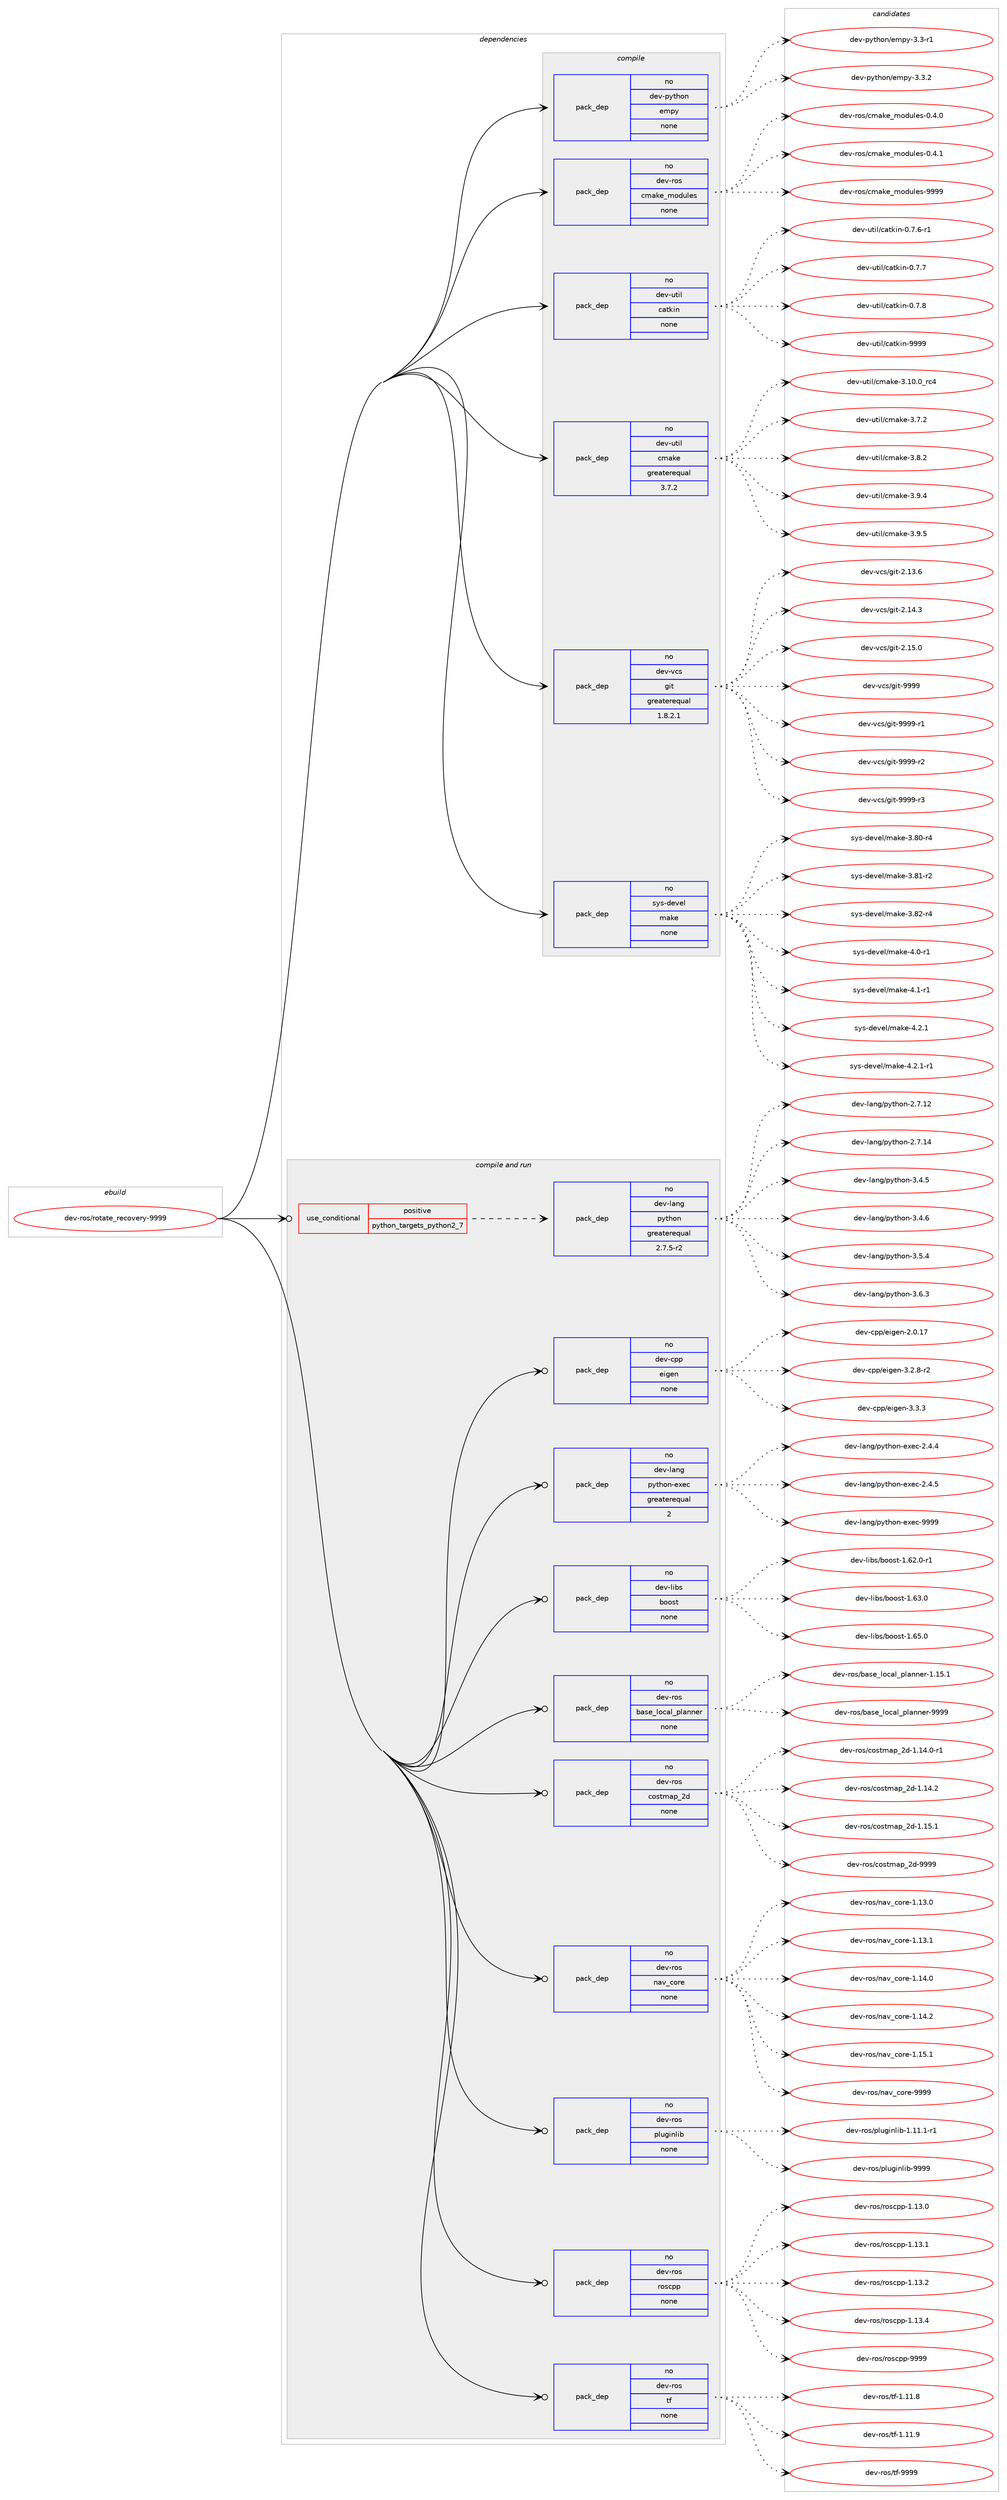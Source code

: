 digraph prolog {

# *************
# Graph options
# *************

newrank=true;
concentrate=true;
compound=true;
graph [rankdir=LR,fontname=Helvetica,fontsize=10,ranksep=1.5];#, ranksep=2.5, nodesep=0.2];
edge  [arrowhead=vee];
node  [fontname=Helvetica,fontsize=10];

# **********
# The ebuild
# **********

subgraph cluster_leftcol {
color=gray;
rank=same;
label=<<i>ebuild</i>>;
id [label="dev-ros/rotate_recovery-9999", color=red, width=4, href="../dev-ros/rotate_recovery-9999.svg"];
}

# ****************
# The dependencies
# ****************

subgraph cluster_midcol {
color=gray;
label=<<i>dependencies</i>>;
subgraph cluster_compile {
fillcolor="#eeeeee";
style=filled;
label=<<i>compile</i>>;
subgraph pack161265 {
dependency212270 [label=<<TABLE BORDER="0" CELLBORDER="1" CELLSPACING="0" CELLPADDING="4" WIDTH="220"><TR><TD ROWSPAN="6" CELLPADDING="30">pack_dep</TD></TR><TR><TD WIDTH="110">no</TD></TR><TR><TD>dev-python</TD></TR><TR><TD>empy</TD></TR><TR><TD>none</TD></TR><TR><TD></TD></TR></TABLE>>, shape=none, color=blue];
}
id:e -> dependency212270:w [weight=20,style="solid",arrowhead="vee"];
subgraph pack161266 {
dependency212271 [label=<<TABLE BORDER="0" CELLBORDER="1" CELLSPACING="0" CELLPADDING="4" WIDTH="220"><TR><TD ROWSPAN="6" CELLPADDING="30">pack_dep</TD></TR><TR><TD WIDTH="110">no</TD></TR><TR><TD>dev-ros</TD></TR><TR><TD>cmake_modules</TD></TR><TR><TD>none</TD></TR><TR><TD></TD></TR></TABLE>>, shape=none, color=blue];
}
id:e -> dependency212271:w [weight=20,style="solid",arrowhead="vee"];
subgraph pack161267 {
dependency212272 [label=<<TABLE BORDER="0" CELLBORDER="1" CELLSPACING="0" CELLPADDING="4" WIDTH="220"><TR><TD ROWSPAN="6" CELLPADDING="30">pack_dep</TD></TR><TR><TD WIDTH="110">no</TD></TR><TR><TD>dev-util</TD></TR><TR><TD>catkin</TD></TR><TR><TD>none</TD></TR><TR><TD></TD></TR></TABLE>>, shape=none, color=blue];
}
id:e -> dependency212272:w [weight=20,style="solid",arrowhead="vee"];
subgraph pack161268 {
dependency212273 [label=<<TABLE BORDER="0" CELLBORDER="1" CELLSPACING="0" CELLPADDING="4" WIDTH="220"><TR><TD ROWSPAN="6" CELLPADDING="30">pack_dep</TD></TR><TR><TD WIDTH="110">no</TD></TR><TR><TD>dev-util</TD></TR><TR><TD>cmake</TD></TR><TR><TD>greaterequal</TD></TR><TR><TD>3.7.2</TD></TR></TABLE>>, shape=none, color=blue];
}
id:e -> dependency212273:w [weight=20,style="solid",arrowhead="vee"];
subgraph pack161269 {
dependency212274 [label=<<TABLE BORDER="0" CELLBORDER="1" CELLSPACING="0" CELLPADDING="4" WIDTH="220"><TR><TD ROWSPAN="6" CELLPADDING="30">pack_dep</TD></TR><TR><TD WIDTH="110">no</TD></TR><TR><TD>dev-vcs</TD></TR><TR><TD>git</TD></TR><TR><TD>greaterequal</TD></TR><TR><TD>1.8.2.1</TD></TR></TABLE>>, shape=none, color=blue];
}
id:e -> dependency212274:w [weight=20,style="solid",arrowhead="vee"];
subgraph pack161270 {
dependency212275 [label=<<TABLE BORDER="0" CELLBORDER="1" CELLSPACING="0" CELLPADDING="4" WIDTH="220"><TR><TD ROWSPAN="6" CELLPADDING="30">pack_dep</TD></TR><TR><TD WIDTH="110">no</TD></TR><TR><TD>sys-devel</TD></TR><TR><TD>make</TD></TR><TR><TD>none</TD></TR><TR><TD></TD></TR></TABLE>>, shape=none, color=blue];
}
id:e -> dependency212275:w [weight=20,style="solid",arrowhead="vee"];
}
subgraph cluster_compileandrun {
fillcolor="#eeeeee";
style=filled;
label=<<i>compile and run</i>>;
subgraph cond47018 {
dependency212276 [label=<<TABLE BORDER="0" CELLBORDER="1" CELLSPACING="0" CELLPADDING="4"><TR><TD ROWSPAN="3" CELLPADDING="10">use_conditional</TD></TR><TR><TD>positive</TD></TR><TR><TD>python_targets_python2_7</TD></TR></TABLE>>, shape=none, color=red];
subgraph pack161271 {
dependency212277 [label=<<TABLE BORDER="0" CELLBORDER="1" CELLSPACING="0" CELLPADDING="4" WIDTH="220"><TR><TD ROWSPAN="6" CELLPADDING="30">pack_dep</TD></TR><TR><TD WIDTH="110">no</TD></TR><TR><TD>dev-lang</TD></TR><TR><TD>python</TD></TR><TR><TD>greaterequal</TD></TR><TR><TD>2.7.5-r2</TD></TR></TABLE>>, shape=none, color=blue];
}
dependency212276:e -> dependency212277:w [weight=20,style="dashed",arrowhead="vee"];
}
id:e -> dependency212276:w [weight=20,style="solid",arrowhead="odotvee"];
subgraph pack161272 {
dependency212278 [label=<<TABLE BORDER="0" CELLBORDER="1" CELLSPACING="0" CELLPADDING="4" WIDTH="220"><TR><TD ROWSPAN="6" CELLPADDING="30">pack_dep</TD></TR><TR><TD WIDTH="110">no</TD></TR><TR><TD>dev-cpp</TD></TR><TR><TD>eigen</TD></TR><TR><TD>none</TD></TR><TR><TD></TD></TR></TABLE>>, shape=none, color=blue];
}
id:e -> dependency212278:w [weight=20,style="solid",arrowhead="odotvee"];
subgraph pack161273 {
dependency212279 [label=<<TABLE BORDER="0" CELLBORDER="1" CELLSPACING="0" CELLPADDING="4" WIDTH="220"><TR><TD ROWSPAN="6" CELLPADDING="30">pack_dep</TD></TR><TR><TD WIDTH="110">no</TD></TR><TR><TD>dev-lang</TD></TR><TR><TD>python-exec</TD></TR><TR><TD>greaterequal</TD></TR><TR><TD>2</TD></TR></TABLE>>, shape=none, color=blue];
}
id:e -> dependency212279:w [weight=20,style="solid",arrowhead="odotvee"];
subgraph pack161274 {
dependency212280 [label=<<TABLE BORDER="0" CELLBORDER="1" CELLSPACING="0" CELLPADDING="4" WIDTH="220"><TR><TD ROWSPAN="6" CELLPADDING="30">pack_dep</TD></TR><TR><TD WIDTH="110">no</TD></TR><TR><TD>dev-libs</TD></TR><TR><TD>boost</TD></TR><TR><TD>none</TD></TR><TR><TD></TD></TR></TABLE>>, shape=none, color=blue];
}
id:e -> dependency212280:w [weight=20,style="solid",arrowhead="odotvee"];
subgraph pack161275 {
dependency212281 [label=<<TABLE BORDER="0" CELLBORDER="1" CELLSPACING="0" CELLPADDING="4" WIDTH="220"><TR><TD ROWSPAN="6" CELLPADDING="30">pack_dep</TD></TR><TR><TD WIDTH="110">no</TD></TR><TR><TD>dev-ros</TD></TR><TR><TD>base_local_planner</TD></TR><TR><TD>none</TD></TR><TR><TD></TD></TR></TABLE>>, shape=none, color=blue];
}
id:e -> dependency212281:w [weight=20,style="solid",arrowhead="odotvee"];
subgraph pack161276 {
dependency212282 [label=<<TABLE BORDER="0" CELLBORDER="1" CELLSPACING="0" CELLPADDING="4" WIDTH="220"><TR><TD ROWSPAN="6" CELLPADDING="30">pack_dep</TD></TR><TR><TD WIDTH="110">no</TD></TR><TR><TD>dev-ros</TD></TR><TR><TD>costmap_2d</TD></TR><TR><TD>none</TD></TR><TR><TD></TD></TR></TABLE>>, shape=none, color=blue];
}
id:e -> dependency212282:w [weight=20,style="solid",arrowhead="odotvee"];
subgraph pack161277 {
dependency212283 [label=<<TABLE BORDER="0" CELLBORDER="1" CELLSPACING="0" CELLPADDING="4" WIDTH="220"><TR><TD ROWSPAN="6" CELLPADDING="30">pack_dep</TD></TR><TR><TD WIDTH="110">no</TD></TR><TR><TD>dev-ros</TD></TR><TR><TD>nav_core</TD></TR><TR><TD>none</TD></TR><TR><TD></TD></TR></TABLE>>, shape=none, color=blue];
}
id:e -> dependency212283:w [weight=20,style="solid",arrowhead="odotvee"];
subgraph pack161278 {
dependency212284 [label=<<TABLE BORDER="0" CELLBORDER="1" CELLSPACING="0" CELLPADDING="4" WIDTH="220"><TR><TD ROWSPAN="6" CELLPADDING="30">pack_dep</TD></TR><TR><TD WIDTH="110">no</TD></TR><TR><TD>dev-ros</TD></TR><TR><TD>pluginlib</TD></TR><TR><TD>none</TD></TR><TR><TD></TD></TR></TABLE>>, shape=none, color=blue];
}
id:e -> dependency212284:w [weight=20,style="solid",arrowhead="odotvee"];
subgraph pack161279 {
dependency212285 [label=<<TABLE BORDER="0" CELLBORDER="1" CELLSPACING="0" CELLPADDING="4" WIDTH="220"><TR><TD ROWSPAN="6" CELLPADDING="30">pack_dep</TD></TR><TR><TD WIDTH="110">no</TD></TR><TR><TD>dev-ros</TD></TR><TR><TD>roscpp</TD></TR><TR><TD>none</TD></TR><TR><TD></TD></TR></TABLE>>, shape=none, color=blue];
}
id:e -> dependency212285:w [weight=20,style="solid",arrowhead="odotvee"];
subgraph pack161280 {
dependency212286 [label=<<TABLE BORDER="0" CELLBORDER="1" CELLSPACING="0" CELLPADDING="4" WIDTH="220"><TR><TD ROWSPAN="6" CELLPADDING="30">pack_dep</TD></TR><TR><TD WIDTH="110">no</TD></TR><TR><TD>dev-ros</TD></TR><TR><TD>tf</TD></TR><TR><TD>none</TD></TR><TR><TD></TD></TR></TABLE>>, shape=none, color=blue];
}
id:e -> dependency212286:w [weight=20,style="solid",arrowhead="odotvee"];
}
subgraph cluster_run {
fillcolor="#eeeeee";
style=filled;
label=<<i>run</i>>;
}
}

# **************
# The candidates
# **************

subgraph cluster_choices {
rank=same;
color=gray;
label=<<i>candidates</i>>;

subgraph choice161265 {
color=black;
nodesep=1;
choice1001011184511212111610411111047101109112121455146514511449 [label="dev-python/empy-3.3-r1", color=red, width=4,href="../dev-python/empy-3.3-r1.svg"];
choice1001011184511212111610411111047101109112121455146514650 [label="dev-python/empy-3.3.2", color=red, width=4,href="../dev-python/empy-3.3.2.svg"];
dependency212270:e -> choice1001011184511212111610411111047101109112121455146514511449:w [style=dotted,weight="100"];
dependency212270:e -> choice1001011184511212111610411111047101109112121455146514650:w [style=dotted,weight="100"];
}
subgraph choice161266 {
color=black;
nodesep=1;
choice1001011184511411111547991099710710195109111100117108101115454846524648 [label="dev-ros/cmake_modules-0.4.0", color=red, width=4,href="../dev-ros/cmake_modules-0.4.0.svg"];
choice1001011184511411111547991099710710195109111100117108101115454846524649 [label="dev-ros/cmake_modules-0.4.1", color=red, width=4,href="../dev-ros/cmake_modules-0.4.1.svg"];
choice10010111845114111115479910997107101951091111001171081011154557575757 [label="dev-ros/cmake_modules-9999", color=red, width=4,href="../dev-ros/cmake_modules-9999.svg"];
dependency212271:e -> choice1001011184511411111547991099710710195109111100117108101115454846524648:w [style=dotted,weight="100"];
dependency212271:e -> choice1001011184511411111547991099710710195109111100117108101115454846524649:w [style=dotted,weight="100"];
dependency212271:e -> choice10010111845114111115479910997107101951091111001171081011154557575757:w [style=dotted,weight="100"];
}
subgraph choice161267 {
color=black;
nodesep=1;
choice100101118451171161051084799971161071051104548465546544511449 [label="dev-util/catkin-0.7.6-r1", color=red, width=4,href="../dev-util/catkin-0.7.6-r1.svg"];
choice10010111845117116105108479997116107105110454846554655 [label="dev-util/catkin-0.7.7", color=red, width=4,href="../dev-util/catkin-0.7.7.svg"];
choice10010111845117116105108479997116107105110454846554656 [label="dev-util/catkin-0.7.8", color=red, width=4,href="../dev-util/catkin-0.7.8.svg"];
choice100101118451171161051084799971161071051104557575757 [label="dev-util/catkin-9999", color=red, width=4,href="../dev-util/catkin-9999.svg"];
dependency212272:e -> choice100101118451171161051084799971161071051104548465546544511449:w [style=dotted,weight="100"];
dependency212272:e -> choice10010111845117116105108479997116107105110454846554655:w [style=dotted,weight="100"];
dependency212272:e -> choice10010111845117116105108479997116107105110454846554656:w [style=dotted,weight="100"];
dependency212272:e -> choice100101118451171161051084799971161071051104557575757:w [style=dotted,weight="100"];
}
subgraph choice161268 {
color=black;
nodesep=1;
choice1001011184511711610510847991099710710145514649484648951149952 [label="dev-util/cmake-3.10.0_rc4", color=red, width=4,href="../dev-util/cmake-3.10.0_rc4.svg"];
choice10010111845117116105108479910997107101455146554650 [label="dev-util/cmake-3.7.2", color=red, width=4,href="../dev-util/cmake-3.7.2.svg"];
choice10010111845117116105108479910997107101455146564650 [label="dev-util/cmake-3.8.2", color=red, width=4,href="../dev-util/cmake-3.8.2.svg"];
choice10010111845117116105108479910997107101455146574652 [label="dev-util/cmake-3.9.4", color=red, width=4,href="../dev-util/cmake-3.9.4.svg"];
choice10010111845117116105108479910997107101455146574653 [label="dev-util/cmake-3.9.5", color=red, width=4,href="../dev-util/cmake-3.9.5.svg"];
dependency212273:e -> choice1001011184511711610510847991099710710145514649484648951149952:w [style=dotted,weight="100"];
dependency212273:e -> choice10010111845117116105108479910997107101455146554650:w [style=dotted,weight="100"];
dependency212273:e -> choice10010111845117116105108479910997107101455146564650:w [style=dotted,weight="100"];
dependency212273:e -> choice10010111845117116105108479910997107101455146574652:w [style=dotted,weight="100"];
dependency212273:e -> choice10010111845117116105108479910997107101455146574653:w [style=dotted,weight="100"];
}
subgraph choice161269 {
color=black;
nodesep=1;
choice10010111845118991154710310511645504649514654 [label="dev-vcs/git-2.13.6", color=red, width=4,href="../dev-vcs/git-2.13.6.svg"];
choice10010111845118991154710310511645504649524651 [label="dev-vcs/git-2.14.3", color=red, width=4,href="../dev-vcs/git-2.14.3.svg"];
choice10010111845118991154710310511645504649534648 [label="dev-vcs/git-2.15.0", color=red, width=4,href="../dev-vcs/git-2.15.0.svg"];
choice1001011184511899115471031051164557575757 [label="dev-vcs/git-9999", color=red, width=4,href="../dev-vcs/git-9999.svg"];
choice10010111845118991154710310511645575757574511449 [label="dev-vcs/git-9999-r1", color=red, width=4,href="../dev-vcs/git-9999-r1.svg"];
choice10010111845118991154710310511645575757574511450 [label="dev-vcs/git-9999-r2", color=red, width=4,href="../dev-vcs/git-9999-r2.svg"];
choice10010111845118991154710310511645575757574511451 [label="dev-vcs/git-9999-r3", color=red, width=4,href="../dev-vcs/git-9999-r3.svg"];
dependency212274:e -> choice10010111845118991154710310511645504649514654:w [style=dotted,weight="100"];
dependency212274:e -> choice10010111845118991154710310511645504649524651:w [style=dotted,weight="100"];
dependency212274:e -> choice10010111845118991154710310511645504649534648:w [style=dotted,weight="100"];
dependency212274:e -> choice1001011184511899115471031051164557575757:w [style=dotted,weight="100"];
dependency212274:e -> choice10010111845118991154710310511645575757574511449:w [style=dotted,weight="100"];
dependency212274:e -> choice10010111845118991154710310511645575757574511450:w [style=dotted,weight="100"];
dependency212274:e -> choice10010111845118991154710310511645575757574511451:w [style=dotted,weight="100"];
}
subgraph choice161270 {
color=black;
nodesep=1;
choice11512111545100101118101108471099710710145514656484511452 [label="sys-devel/make-3.80-r4", color=red, width=4,href="../sys-devel/make-3.80-r4.svg"];
choice11512111545100101118101108471099710710145514656494511450 [label="sys-devel/make-3.81-r2", color=red, width=4,href="../sys-devel/make-3.81-r2.svg"];
choice11512111545100101118101108471099710710145514656504511452 [label="sys-devel/make-3.82-r4", color=red, width=4,href="../sys-devel/make-3.82-r4.svg"];
choice115121115451001011181011084710997107101455246484511449 [label="sys-devel/make-4.0-r1", color=red, width=4,href="../sys-devel/make-4.0-r1.svg"];
choice115121115451001011181011084710997107101455246494511449 [label="sys-devel/make-4.1-r1", color=red, width=4,href="../sys-devel/make-4.1-r1.svg"];
choice115121115451001011181011084710997107101455246504649 [label="sys-devel/make-4.2.1", color=red, width=4,href="../sys-devel/make-4.2.1.svg"];
choice1151211154510010111810110847109971071014552465046494511449 [label="sys-devel/make-4.2.1-r1", color=red, width=4,href="../sys-devel/make-4.2.1-r1.svg"];
dependency212275:e -> choice11512111545100101118101108471099710710145514656484511452:w [style=dotted,weight="100"];
dependency212275:e -> choice11512111545100101118101108471099710710145514656494511450:w [style=dotted,weight="100"];
dependency212275:e -> choice11512111545100101118101108471099710710145514656504511452:w [style=dotted,weight="100"];
dependency212275:e -> choice115121115451001011181011084710997107101455246484511449:w [style=dotted,weight="100"];
dependency212275:e -> choice115121115451001011181011084710997107101455246494511449:w [style=dotted,weight="100"];
dependency212275:e -> choice115121115451001011181011084710997107101455246504649:w [style=dotted,weight="100"];
dependency212275:e -> choice1151211154510010111810110847109971071014552465046494511449:w [style=dotted,weight="100"];
}
subgraph choice161271 {
color=black;
nodesep=1;
choice10010111845108971101034711212111610411111045504655464950 [label="dev-lang/python-2.7.12", color=red, width=4,href="../dev-lang/python-2.7.12.svg"];
choice10010111845108971101034711212111610411111045504655464952 [label="dev-lang/python-2.7.14", color=red, width=4,href="../dev-lang/python-2.7.14.svg"];
choice100101118451089711010347112121116104111110455146524653 [label="dev-lang/python-3.4.5", color=red, width=4,href="../dev-lang/python-3.4.5.svg"];
choice100101118451089711010347112121116104111110455146524654 [label="dev-lang/python-3.4.6", color=red, width=4,href="../dev-lang/python-3.4.6.svg"];
choice100101118451089711010347112121116104111110455146534652 [label="dev-lang/python-3.5.4", color=red, width=4,href="../dev-lang/python-3.5.4.svg"];
choice100101118451089711010347112121116104111110455146544651 [label="dev-lang/python-3.6.3", color=red, width=4,href="../dev-lang/python-3.6.3.svg"];
dependency212277:e -> choice10010111845108971101034711212111610411111045504655464950:w [style=dotted,weight="100"];
dependency212277:e -> choice10010111845108971101034711212111610411111045504655464952:w [style=dotted,weight="100"];
dependency212277:e -> choice100101118451089711010347112121116104111110455146524653:w [style=dotted,weight="100"];
dependency212277:e -> choice100101118451089711010347112121116104111110455146524654:w [style=dotted,weight="100"];
dependency212277:e -> choice100101118451089711010347112121116104111110455146534652:w [style=dotted,weight="100"];
dependency212277:e -> choice100101118451089711010347112121116104111110455146544651:w [style=dotted,weight="100"];
}
subgraph choice161272 {
color=black;
nodesep=1;
choice10010111845991121124710110510310111045504648464955 [label="dev-cpp/eigen-2.0.17", color=red, width=4,href="../dev-cpp/eigen-2.0.17.svg"];
choice1001011184599112112471011051031011104551465046564511450 [label="dev-cpp/eigen-3.2.8-r2", color=red, width=4,href="../dev-cpp/eigen-3.2.8-r2.svg"];
choice100101118459911211247101105103101110455146514651 [label="dev-cpp/eigen-3.3.3", color=red, width=4,href="../dev-cpp/eigen-3.3.3.svg"];
dependency212278:e -> choice10010111845991121124710110510310111045504648464955:w [style=dotted,weight="100"];
dependency212278:e -> choice1001011184599112112471011051031011104551465046564511450:w [style=dotted,weight="100"];
dependency212278:e -> choice100101118459911211247101105103101110455146514651:w [style=dotted,weight="100"];
}
subgraph choice161273 {
color=black;
nodesep=1;
choice1001011184510897110103471121211161041111104510112010199455046524652 [label="dev-lang/python-exec-2.4.4", color=red, width=4,href="../dev-lang/python-exec-2.4.4.svg"];
choice1001011184510897110103471121211161041111104510112010199455046524653 [label="dev-lang/python-exec-2.4.5", color=red, width=4,href="../dev-lang/python-exec-2.4.5.svg"];
choice10010111845108971101034711212111610411111045101120101994557575757 [label="dev-lang/python-exec-9999", color=red, width=4,href="../dev-lang/python-exec-9999.svg"];
dependency212279:e -> choice1001011184510897110103471121211161041111104510112010199455046524652:w [style=dotted,weight="100"];
dependency212279:e -> choice1001011184510897110103471121211161041111104510112010199455046524653:w [style=dotted,weight="100"];
dependency212279:e -> choice10010111845108971101034711212111610411111045101120101994557575757:w [style=dotted,weight="100"];
}
subgraph choice161274 {
color=black;
nodesep=1;
choice10010111845108105981154798111111115116454946545046484511449 [label="dev-libs/boost-1.62.0-r1", color=red, width=4,href="../dev-libs/boost-1.62.0-r1.svg"];
choice1001011184510810598115479811111111511645494654514648 [label="dev-libs/boost-1.63.0", color=red, width=4,href="../dev-libs/boost-1.63.0.svg"];
choice1001011184510810598115479811111111511645494654534648 [label="dev-libs/boost-1.65.0", color=red, width=4,href="../dev-libs/boost-1.65.0.svg"];
dependency212280:e -> choice10010111845108105981154798111111115116454946545046484511449:w [style=dotted,weight="100"];
dependency212280:e -> choice1001011184510810598115479811111111511645494654514648:w [style=dotted,weight="100"];
dependency212280:e -> choice1001011184510810598115479811111111511645494654534648:w [style=dotted,weight="100"];
}
subgraph choice161275 {
color=black;
nodesep=1;
choice10010111845114111115479897115101951081119997108951121089711011010111445494649534649 [label="dev-ros/base_local_planner-1.15.1", color=red, width=4,href="../dev-ros/base_local_planner-1.15.1.svg"];
choice1001011184511411111547989711510195108111999710895112108971101101011144557575757 [label="dev-ros/base_local_planner-9999", color=red, width=4,href="../dev-ros/base_local_planner-9999.svg"];
dependency212281:e -> choice10010111845114111115479897115101951081119997108951121089711011010111445494649534649:w [style=dotted,weight="100"];
dependency212281:e -> choice1001011184511411111547989711510195108111999710895112108971101101011144557575757:w [style=dotted,weight="100"];
}
subgraph choice161276 {
color=black;
nodesep=1;
choice100101118451141111154799111115116109971129550100454946495246484511449 [label="dev-ros/costmap_2d-1.14.0-r1", color=red, width=4,href="../dev-ros/costmap_2d-1.14.0-r1.svg"];
choice10010111845114111115479911111511610997112955010045494649524650 [label="dev-ros/costmap_2d-1.14.2", color=red, width=4,href="../dev-ros/costmap_2d-1.14.2.svg"];
choice10010111845114111115479911111511610997112955010045494649534649 [label="dev-ros/costmap_2d-1.15.1", color=red, width=4,href="../dev-ros/costmap_2d-1.15.1.svg"];
choice1001011184511411111547991111151161099711295501004557575757 [label="dev-ros/costmap_2d-9999", color=red, width=4,href="../dev-ros/costmap_2d-9999.svg"];
dependency212282:e -> choice100101118451141111154799111115116109971129550100454946495246484511449:w [style=dotted,weight="100"];
dependency212282:e -> choice10010111845114111115479911111511610997112955010045494649524650:w [style=dotted,weight="100"];
dependency212282:e -> choice10010111845114111115479911111511610997112955010045494649534649:w [style=dotted,weight="100"];
dependency212282:e -> choice1001011184511411111547991111151161099711295501004557575757:w [style=dotted,weight="100"];
}
subgraph choice161277 {
color=black;
nodesep=1;
choice100101118451141111154711097118959911111410145494649514648 [label="dev-ros/nav_core-1.13.0", color=red, width=4,href="../dev-ros/nav_core-1.13.0.svg"];
choice100101118451141111154711097118959911111410145494649514649 [label="dev-ros/nav_core-1.13.1", color=red, width=4,href="../dev-ros/nav_core-1.13.1.svg"];
choice100101118451141111154711097118959911111410145494649524648 [label="dev-ros/nav_core-1.14.0", color=red, width=4,href="../dev-ros/nav_core-1.14.0.svg"];
choice100101118451141111154711097118959911111410145494649524650 [label="dev-ros/nav_core-1.14.2", color=red, width=4,href="../dev-ros/nav_core-1.14.2.svg"];
choice100101118451141111154711097118959911111410145494649534649 [label="dev-ros/nav_core-1.15.1", color=red, width=4,href="../dev-ros/nav_core-1.15.1.svg"];
choice10010111845114111115471109711895991111141014557575757 [label="dev-ros/nav_core-9999", color=red, width=4,href="../dev-ros/nav_core-9999.svg"];
dependency212283:e -> choice100101118451141111154711097118959911111410145494649514648:w [style=dotted,weight="100"];
dependency212283:e -> choice100101118451141111154711097118959911111410145494649514649:w [style=dotted,weight="100"];
dependency212283:e -> choice100101118451141111154711097118959911111410145494649524648:w [style=dotted,weight="100"];
dependency212283:e -> choice100101118451141111154711097118959911111410145494649524650:w [style=dotted,weight="100"];
dependency212283:e -> choice100101118451141111154711097118959911111410145494649534649:w [style=dotted,weight="100"];
dependency212283:e -> choice10010111845114111115471109711895991111141014557575757:w [style=dotted,weight="100"];
}
subgraph choice161278 {
color=black;
nodesep=1;
choice100101118451141111154711210811710310511010810598454946494946494511449 [label="dev-ros/pluginlib-1.11.1-r1", color=red, width=4,href="../dev-ros/pluginlib-1.11.1-r1.svg"];
choice1001011184511411111547112108117103105110108105984557575757 [label="dev-ros/pluginlib-9999", color=red, width=4,href="../dev-ros/pluginlib-9999.svg"];
dependency212284:e -> choice100101118451141111154711210811710310511010810598454946494946494511449:w [style=dotted,weight="100"];
dependency212284:e -> choice1001011184511411111547112108117103105110108105984557575757:w [style=dotted,weight="100"];
}
subgraph choice161279 {
color=black;
nodesep=1;
choice10010111845114111115471141111159911211245494649514648 [label="dev-ros/roscpp-1.13.0", color=red, width=4,href="../dev-ros/roscpp-1.13.0.svg"];
choice10010111845114111115471141111159911211245494649514649 [label="dev-ros/roscpp-1.13.1", color=red, width=4,href="../dev-ros/roscpp-1.13.1.svg"];
choice10010111845114111115471141111159911211245494649514650 [label="dev-ros/roscpp-1.13.2", color=red, width=4,href="../dev-ros/roscpp-1.13.2.svg"];
choice10010111845114111115471141111159911211245494649514652 [label="dev-ros/roscpp-1.13.4", color=red, width=4,href="../dev-ros/roscpp-1.13.4.svg"];
choice1001011184511411111547114111115991121124557575757 [label="dev-ros/roscpp-9999", color=red, width=4,href="../dev-ros/roscpp-9999.svg"];
dependency212285:e -> choice10010111845114111115471141111159911211245494649514648:w [style=dotted,weight="100"];
dependency212285:e -> choice10010111845114111115471141111159911211245494649514649:w [style=dotted,weight="100"];
dependency212285:e -> choice10010111845114111115471141111159911211245494649514650:w [style=dotted,weight="100"];
dependency212285:e -> choice10010111845114111115471141111159911211245494649514652:w [style=dotted,weight="100"];
dependency212285:e -> choice1001011184511411111547114111115991121124557575757:w [style=dotted,weight="100"];
}
subgraph choice161280 {
color=black;
nodesep=1;
choice100101118451141111154711610245494649494656 [label="dev-ros/tf-1.11.8", color=red, width=4,href="../dev-ros/tf-1.11.8.svg"];
choice100101118451141111154711610245494649494657 [label="dev-ros/tf-1.11.9", color=red, width=4,href="../dev-ros/tf-1.11.9.svg"];
choice10010111845114111115471161024557575757 [label="dev-ros/tf-9999", color=red, width=4,href="../dev-ros/tf-9999.svg"];
dependency212286:e -> choice100101118451141111154711610245494649494656:w [style=dotted,weight="100"];
dependency212286:e -> choice100101118451141111154711610245494649494657:w [style=dotted,weight="100"];
dependency212286:e -> choice10010111845114111115471161024557575757:w [style=dotted,weight="100"];
}
}

}
